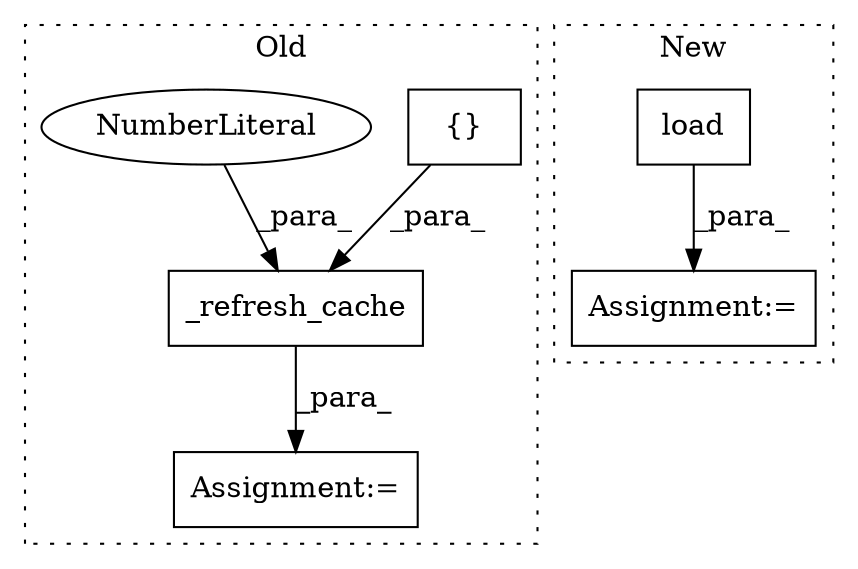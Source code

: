 digraph G {
subgraph cluster0 {
1 [label="_refresh_cache" a="32" s="4241,4281" l="15,1" shape="box"];
3 [label="{}" a="4" s="4265,4278" l="1,1" shape="box"];
4 [label="NumberLiteral" a="34" s="4280" l="1" shape="ellipse"];
5 [label="Assignment:=" a="7" s="4240" l="1" shape="box"];
label = "Old";
style="dotted";
}
subgraph cluster1 {
2 [label="load" a="32" s="4219,4236" l="5,1" shape="box"];
6 [label="Assignment:=" a="7" s="4211" l="1" shape="box"];
label = "New";
style="dotted";
}
1 -> 5 [label="_para_"];
2 -> 6 [label="_para_"];
3 -> 1 [label="_para_"];
4 -> 1 [label="_para_"];
}